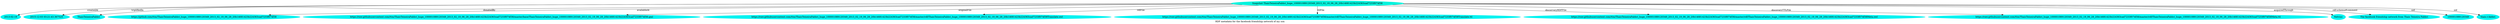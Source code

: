 digraph  {
	graph [label="RDF metadata for the facebook friendship network of my son"];
	node [label="\N"];
	"Snapshot ThaisTeixeiraFabbri_huge_100001089120349_2013_02_19_06_28_20b14681423b224363cad7233f074f38"	 [color="#02F3DD",
		style=filled];
	0	 [color="#02F3F1",
		label="2013-02-19",
		style=filled];
	"Snapshot ThaisTeixeiraFabbri_huge_100001089120349_2013_02_19_06_28_20b14681423b224363cad7233f074f38" -> 0	 [label=createdAt];
	1	 [color="#02F3F1",
		label="2015-12-03 03:21:43.367525",
		style=filled];
	"Snapshot ThaisTeixeiraFabbri_huge_100001089120349_2013_02_19_06_28_20b14681423b224363cad7233f074f38" -> 1	 [label=triplifiedIn];
	2	 [color="#02F3F1",
		label=ThaisTeixeiraFabbri,
		style=filled];
	"Snapshot ThaisTeixeiraFabbri_huge_100001089120349_2013_02_19_06_28_20b14681423b224363cad7233f074f38" -> 2	 [label=donatedBy];
	3	 [color="#02F3F1",
		label="https://github.com/ttm/ThaisTeixeiraFabbri_huge_100001089120349_2013_02_19_06_28_20b14681423b224363cad7233f074f38",
		style=filled];
	"Snapshot ThaisTeixeiraFabbri_huge_100001089120349_2013_02_19_06_28_20b14681423b224363cad7233f074f38" -> 3	 [label=availableAt];
	4	 [color="#02F3F1",
		label="https://raw.githubusercontent.com/ttm/ThaisTeixeiraFabbri_huge_100001089120349_2013_02_19_06_28_20b14681423b224363cad7233f074f38/\
master/base/ThaisTeixeiraFabbri_huge_100001089120349_2013_02_19_06_28_20b14681423b224363cad7233f074f38.gml",
		style=filled];
	"Snapshot ThaisTeixeiraFabbri_huge_100001089120349_2013_02_19_06_28_20b14681423b224363cad7233f074f38" -> 4	 [label=originalFile];
	5	 [color="#02F3F1",
		label="https://raw.githubusercontent.com/ttm/ThaisTeixeiraFabbri_huge_100001089120349_2013_02_19_06_28_20b14681423b224363cad7233f074f38/\
master/rdf/ThaisTeixeiraFabbri_huge_100001089120349_2013_02_19_06_28_20b14681423b224363cad7233f074f38Translate.owl",
		style=filled];
	"Snapshot ThaisTeixeiraFabbri_huge_100001089120349_2013_02_19_06_28_20b14681423b224363cad7233f074f38" -> 5	 [label=rdfFile];
	6	 [color="#02F3F1",
		label="https://raw.githubusercontent.com/ttm/ThaisTeixeiraFabbri_huge_100001089120349_2013_02_19_06_28_20b14681423b224363cad7233f074f38/\
master/rdf/ThaisTeixeiraFabbri_huge_100001089120349_2013_02_19_06_28_20b14681423b224363cad7233f074f38Translate.ttl",
		style=filled];
	"Snapshot ThaisTeixeiraFabbri_huge_100001089120349_2013_02_19_06_28_20b14681423b224363cad7233f074f38" -> 6	 [label=ttlFile];
	7	 [color="#02F3F1",
		label="https://raw.githubusercontent.com/ttm/ThaisTeixeiraFabbri_huge_100001089120349_2013_02_19_06_28_20b14681423b224363cad7233f074f38/\
master/rdf/ThaisTeixeiraFabbri_huge_100001089120349_2013_02_19_06_28_20b14681423b224363cad7233f074f38Meta.owl",
		style=filled];
	"Snapshot ThaisTeixeiraFabbri_huge_100001089120349_2013_02_19_06_28_20b14681423b224363cad7233f074f38" -> 7	 [label=discorveryRDFFile];
	8	 [color="#02F3F1",
		label="https://raw.githubusercontent.com/ttm/ThaisTeixeiraFabbri_huge_100001089120349_2013_02_19_06_28_20b14681423b224363cad7233f074f38/\
master/rdf/ThaisTeixeiraFabbri_huge_100001089120349_2013_02_19_06_28_20b14681423b224363cad7233f074f38Meta.ttl",
		style=filled];
	"Snapshot ThaisTeixeiraFabbri_huge_100001089120349_2013_02_19_06_28_20b14681423b224363cad7233f074f38" -> 8	 [label=discoveryTTLFile];
	9	 [color="#02F3F1",
		label=Netvizz,
		style=filled];
	"Snapshot ThaisTeixeiraFabbri_huge_100001089120349_2013_02_19_06_28_20b14681423b224363cad7233f074f38" -> 9	 [label=acquiredThrough];
	10	 [color="#02F3F1",
		label="The facebook friendship network from Thais Teixeira Fabbri",
		style=filled];
	"Snapshot ThaisTeixeiraFabbri_huge_100001089120349_2013_02_19_06_28_20b14681423b224363cad7233f074f38" -> 10	 [label="rdf-schema#comment"];
	11	 [color="#02F3F1",
		label=100001089120349,
		style=filled];
	"Snapshot ThaisTeixeiraFabbri_huge_100001089120349_2013_02_19_06_28_20b14681423b224363cad7233f074f38" -> 11	 [label=uid];
	12	 [color="#02F3F1",
		label="thais.t.fabbri",
		style=filled];
	"Snapshot ThaisTeixeiraFabbri_huge_100001089120349_2013_02_19_06_28_20b14681423b224363cad7233f074f38" -> 12	 [label=sid];
}
